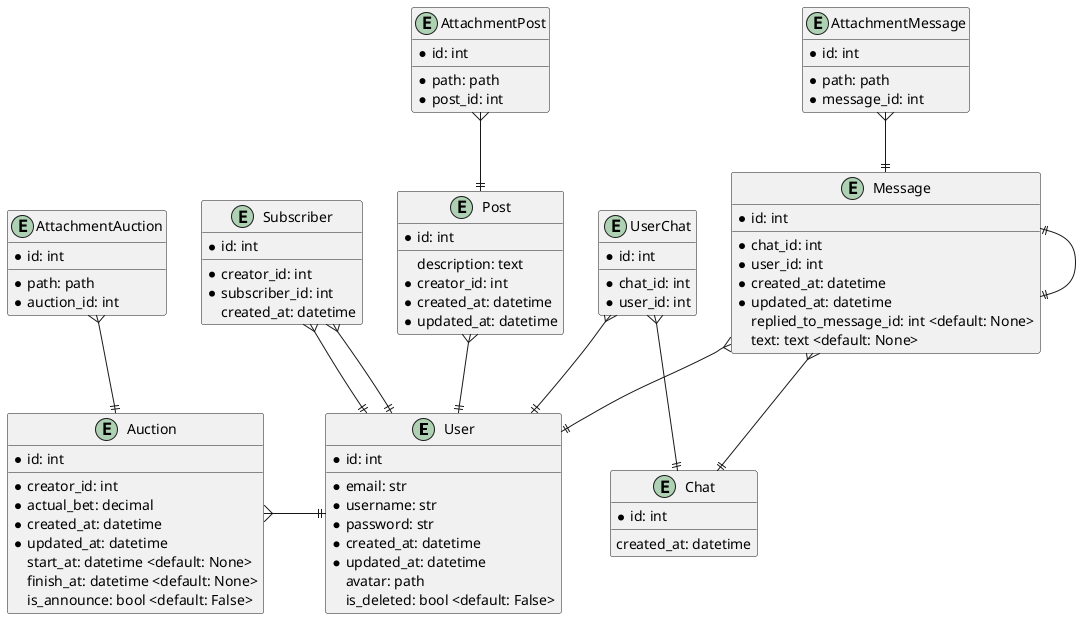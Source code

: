 @startuml
entity User{
*id: int
__
*email: str
*username: str
*password: str
*created_at: datetime
*updated_at: datetime
avatar: path
is_deleted: bool <default: False>
}

entity Post{
*id: int
__
description: text
*creator_id: int
*created_at: datetime
*updated_at: datetime
}

entity Chat{
*id: int
__
created_at: datetime
}

entity Message{
*id: int
__
*chat_id: int
*user_id: int
*created_at: datetime
*updated_at: datetime
replied_to_message_id: int <default: None>
text: text <default: None>
}

entity AttachmentPost{
*id: int
__
*path: path
*post_id: int
}

entity AttachmentMessage{
*id: int
__
*path: path
*message_id: int
}

entity AttachmentAuction{
*id: int
__
*path: path
*auction_id: int
}

entity Subscriber{
*id: int
__
*creator_id: int
*subscriber_id: int
created_at: datetime
}

entity Auction{
*id: int
__
*creator_id: int
*actual_bet: decimal
*created_at: datetime
*updated_at: datetime
start_at: datetime <default: None>
finish_at: datetime <default: None>
is_announce: bool <default: False>
}

entity UserChat{
*id: int
__
*chat_id: int
*user_id: int
}

Subscriber }--|| User
Subscriber }--|| User

Post }--|| User

Auction }-|| User

UserChat }--|| User
UserChat }--|| Chat

Message }--|| User
Message }--|| Chat
Message ||--|| Message

AttachmentMessage }--|| Message
AttachmentPost }--|| Post
AttachmentAuction }--|| Auction
@enduml